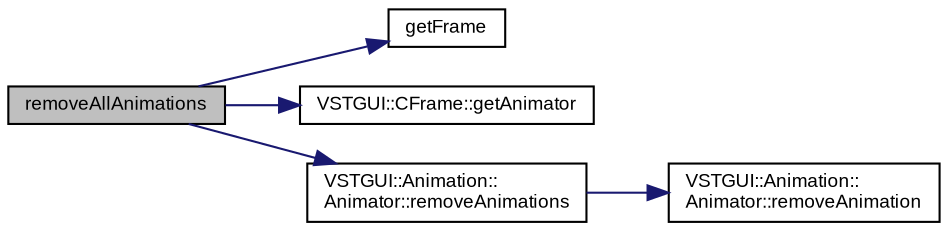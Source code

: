 digraph "removeAllAnimations"
{
  bgcolor="transparent";
  edge [fontname="Arial",fontsize="9",labelfontname="Arial",labelfontsize="9"];
  node [fontname="Arial",fontsize="9",shape=record];
  rankdir="LR";
  Node1 [label="removeAllAnimations",height=0.2,width=0.4,color="black", fillcolor="grey75", style="filled" fontcolor="black"];
  Node1 -> Node2 [color="midnightblue",fontsize="9",style="solid",fontname="Arial"];
  Node2 [label="getFrame",height=0.2,width=0.4,color="black",URL="$class_v_s_t_g_u_i_1_1_c_view.html#a2045d5fae6d0f8c615dc55113828359a",tooltip="get frame "];
  Node1 -> Node3 [color="midnightblue",fontsize="9",style="solid",fontname="Arial"];
  Node3 [label="VSTGUI::CFrame::getAnimator",height=0.2,width=0.4,color="black",URL="$class_v_s_t_g_u_i_1_1_c_frame.html#aa7609ca92096612f85c0fa58058bd2f8",tooltip="get animator for this frame "];
  Node1 -> Node4 [color="midnightblue",fontsize="9",style="solid",fontname="Arial"];
  Node4 [label="VSTGUI::Animation::\lAnimator::removeAnimations",height=0.2,width=0.4,color="black",URL="$class_v_s_t_g_u_i_1_1_animation_1_1_animator.html#aac58afa3975aa5e7e7e610d7987a0886"];
  Node4 -> Node5 [color="midnightblue",fontsize="9",style="solid",fontname="Arial"];
  Node5 [label="VSTGUI::Animation::\lAnimator::removeAnimation",height=0.2,width=0.4,color="black",URL="$class_v_s_t_g_u_i_1_1_animation_1_1_animator.html#a2d1cd53cfc4276cd235f9ea6fa95026d"];
}
